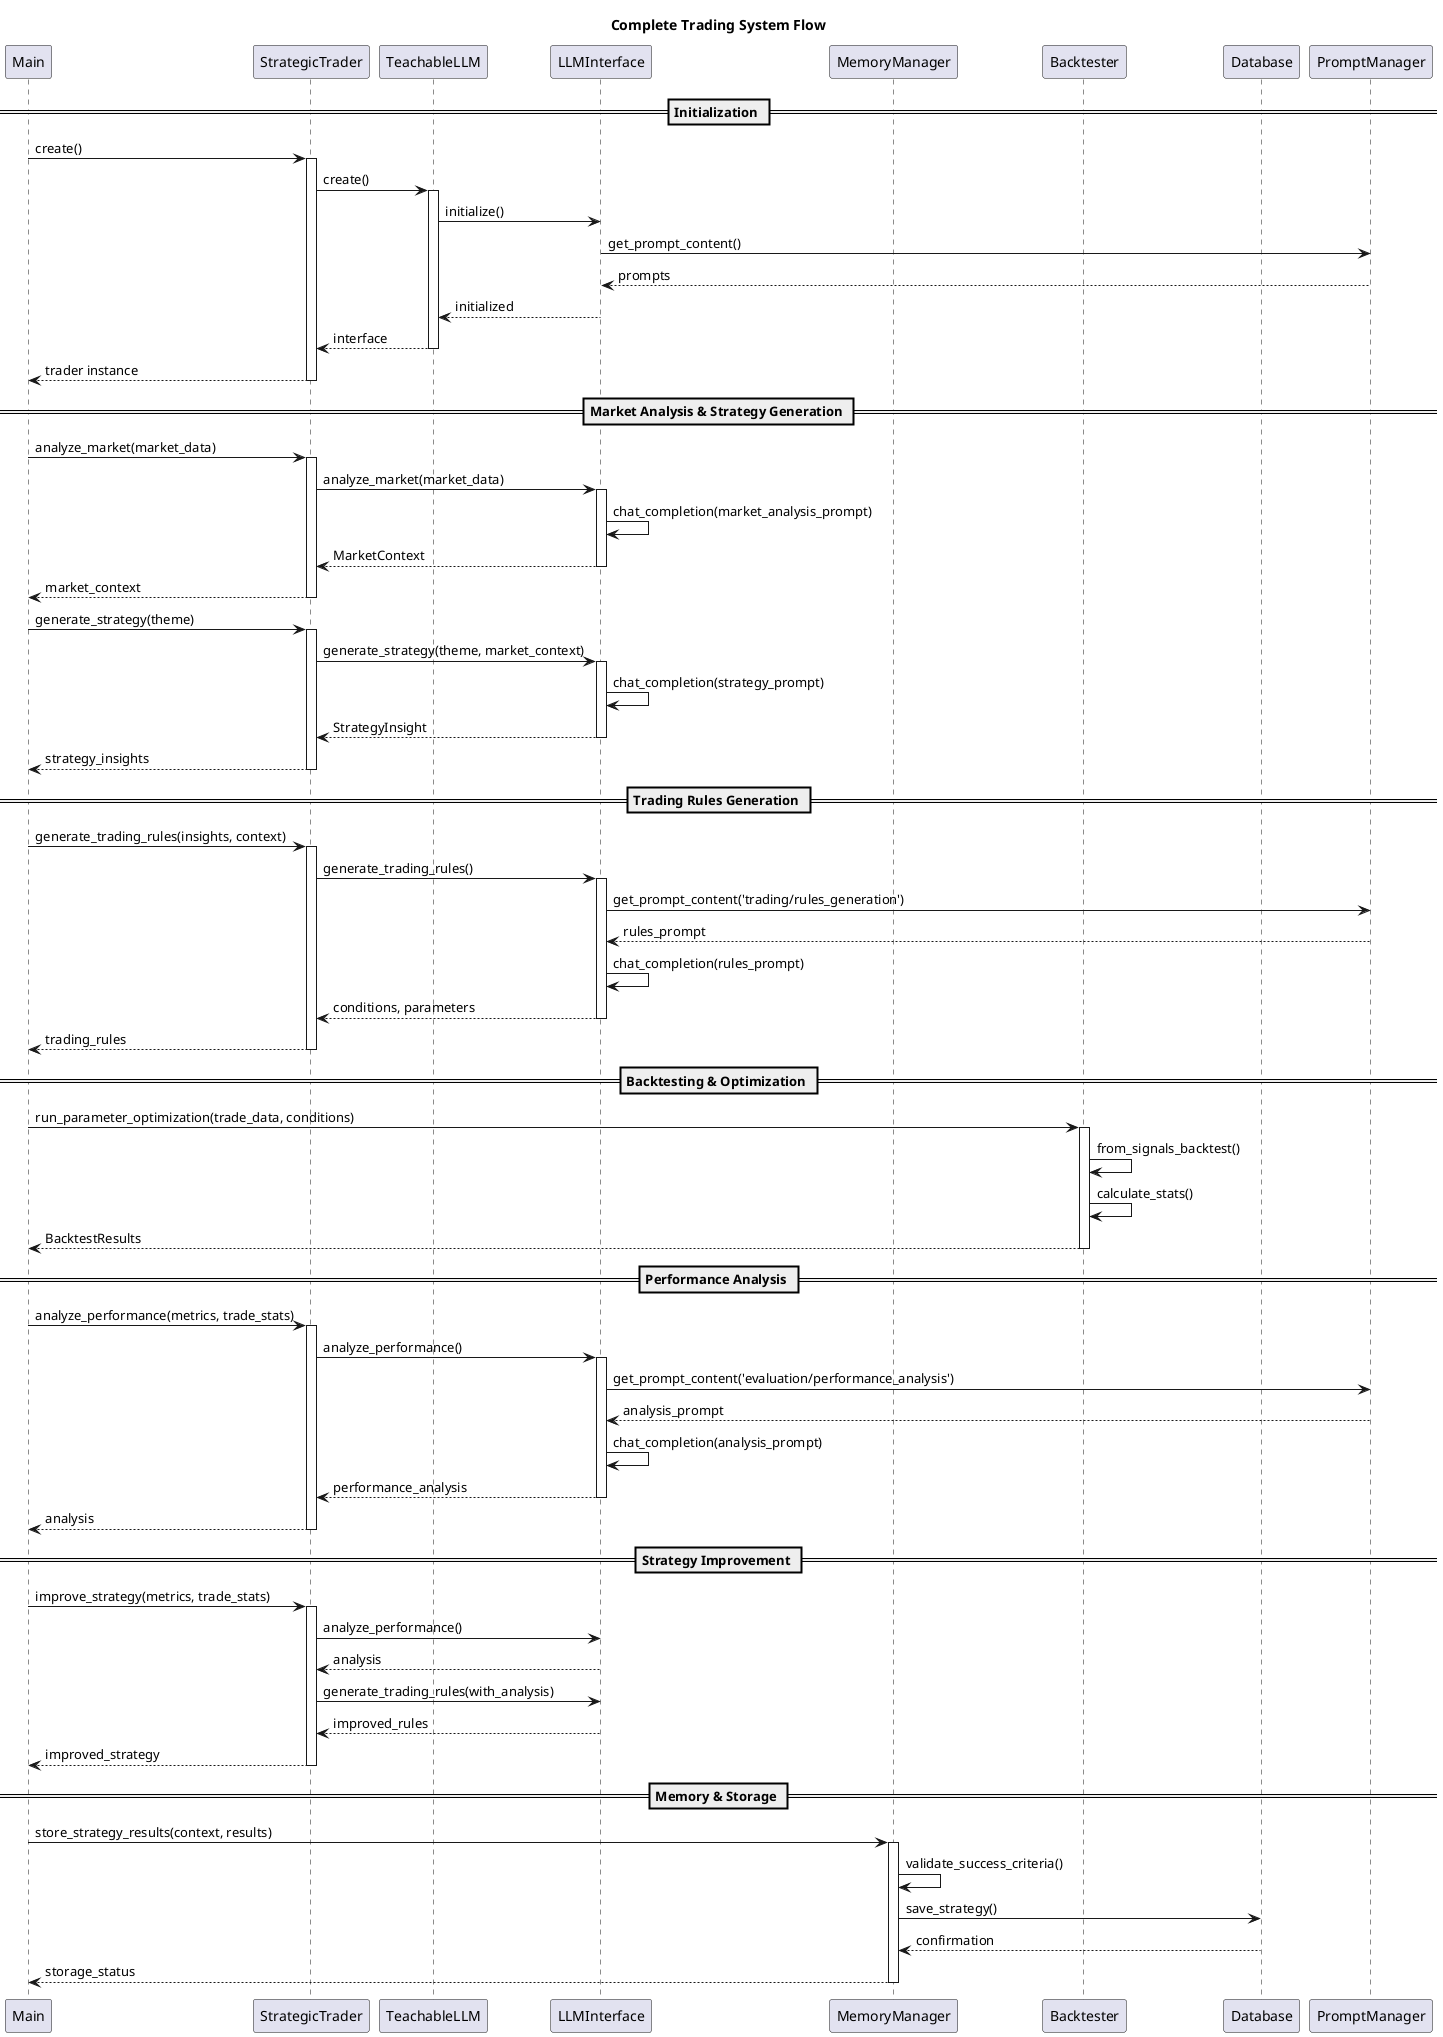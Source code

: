 @startuml Complete Trading System Flow
title Complete Trading System Flow

participant "Main" as Main
participant "StrategicTrader" as ST
participant "TeachableLLM" as TLLM
participant "LLMInterface" as LLM
participant "MemoryManager" as MM
participant "Backtester" as BT
participant "Database" as DB
participant "PromptManager" as PM

== Initialization ==
Main -> ST: create()
activate ST
ST -> TLLM: create()
activate TLLM
TLLM -> LLM: initialize()
LLM -> PM: get_prompt_content()
PM --> LLM: prompts
LLM --> TLLM: initialized
TLLM --> ST: interface
deactivate TLLM
ST --> Main: trader instance
deactivate ST

== Market Analysis & Strategy Generation ==
Main -> ST: analyze_market(market_data)
activate ST
ST -> LLM: analyze_market(market_data)
activate LLM
LLM -> LLM: chat_completion(market_analysis_prompt)
LLM --> ST: MarketContext
deactivate LLM
ST --> Main: market_context
deactivate ST

Main -> ST: generate_strategy(theme)
activate ST
ST -> LLM: generate_strategy(theme, market_context)
activate LLM
LLM -> LLM: chat_completion(strategy_prompt)
LLM --> ST: StrategyInsight
deactivate LLM
ST --> Main: strategy_insights
deactivate ST

== Trading Rules Generation ==
Main -> ST: generate_trading_rules(insights, context)
activate ST
ST -> LLM: generate_trading_rules()
activate LLM
LLM -> PM: get_prompt_content('trading/rules_generation')
PM --> LLM: rules_prompt
LLM -> LLM: chat_completion(rules_prompt)
LLM --> ST: conditions, parameters
deactivate LLM
ST --> Main: trading_rules
deactivate ST

== Backtesting & Optimization ==
Main -> BT: run_parameter_optimization(trade_data, conditions)
activate BT
BT -> BT: from_signals_backtest()
BT -> BT: calculate_stats()
BT --> Main: BacktestResults
deactivate BT

== Performance Analysis ==
Main -> ST: analyze_performance(metrics, trade_stats)
activate ST
ST -> LLM: analyze_performance()
activate LLM
LLM -> PM: get_prompt_content('evaluation/performance_analysis')
PM --> LLM: analysis_prompt
LLM -> LLM: chat_completion(analysis_prompt)
LLM --> ST: performance_analysis
deactivate LLM
ST --> Main: analysis
deactivate ST

== Strategy Improvement ==
Main -> ST: improve_strategy(metrics, trade_stats)
activate ST
ST -> LLM: analyze_performance()
LLM --> ST: analysis
ST -> LLM: generate_trading_rules(with_analysis)
LLM --> ST: improved_rules
ST --> Main: improved_strategy
deactivate ST

== Memory & Storage ==
Main -> MM: store_strategy_results(context, results)
activate MM
MM -> MM: validate_success_criteria()
MM -> DB: save_strategy()
DB --> MM: confirmation
MM --> Main: storage_status
deactivate MM

@enduml
